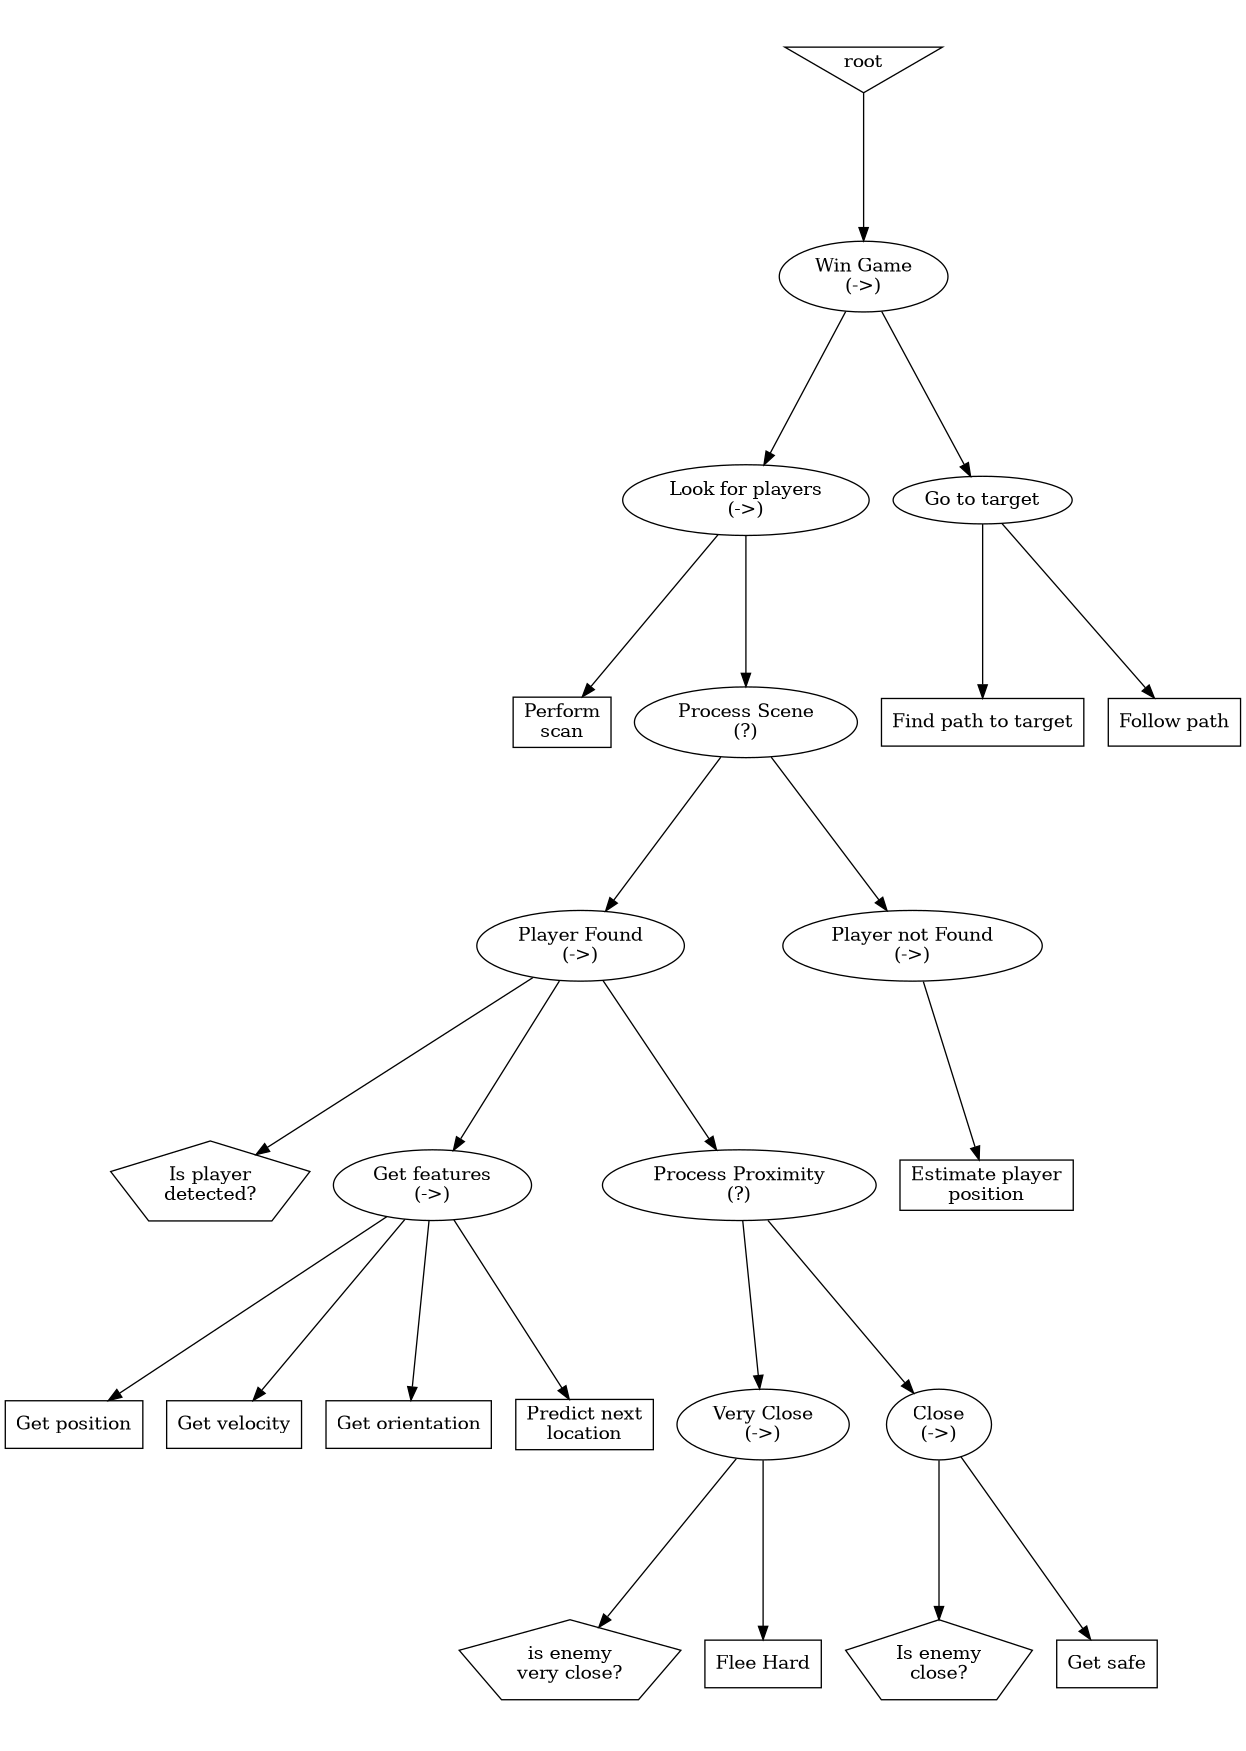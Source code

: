 digraph G{
    
    ratio="fill";
    size="8.3,11.7!";
    margin=0;

    root -> win_game;
    win_game -> look_for_player;
    win_game -> goto_target;
    look_for_player -> scan;
    look_for_player -> proc_scene;
    proc_scene -> player_found;
    player_found -> player_dect;
    player_found -> get_feat;
    get_feat -> est_pos;
    get_feat -> est_vel;
    get_feat -> est_ori;
    get_feat -> est_fut_pos;
    proc_scene -> player_nFound;
    player_nFound -> est_loc;
    player_found -> proc_prox;
    proc_prox -> very_close;
	proc_prox -> close;
	close -> is_close;
	close -> get_safe;
    very_close -> is_very_close;
    very_close -> flee_hard;

	goto_target -> calc_path;
	goto_target -> follow_path;
	
	close [label="Close\n(->)"];
	is_close [label="Is enemy\nclose?",shape=pentagon];
	get_safe [label="Get safe",shape=box];
	follow_path [label="Follow path",shape=box];
	calc_path [label="Find path to target",shape=box];
	flee_hard [label="Flee Hard",shape=box];
	is_very_close [label="is enemy\nvery close?",shape=pentagon];
    proc_prox [label="Process Proximity\n(?)"];
    very_close [label="Very Close\n(->)"];
    est_loc [label="Estimate player\nposition",shape=box];
    est_fut_pos [label="Predict next\nlocation",shape=box];
    player_nFound [label="Player not Found\n(->)"];
    player_found [label="Player Found\n(->)"];
    est_pos [label="Get position",shape=box];
    est_vel [label="Get velocity",shape=box];
    est_ori [label="Get orientation",shape=box];
    goto_target [label="Go to target"];
    get_feat [label="Get features\n(->)"];
    player_dect [label="Is player\ndetected?", shape=pentagon];
    win_game[label="Win Game\n(->)"];
    look_for_player [label="Look for players\n(->)"];
    scan [label="scan\n(->)"];
    scan [label="Perform\nscan",shape=box];
    root [shape=invtriangle];
    proc_scene [label="Process Scene\n(?)"];
}
